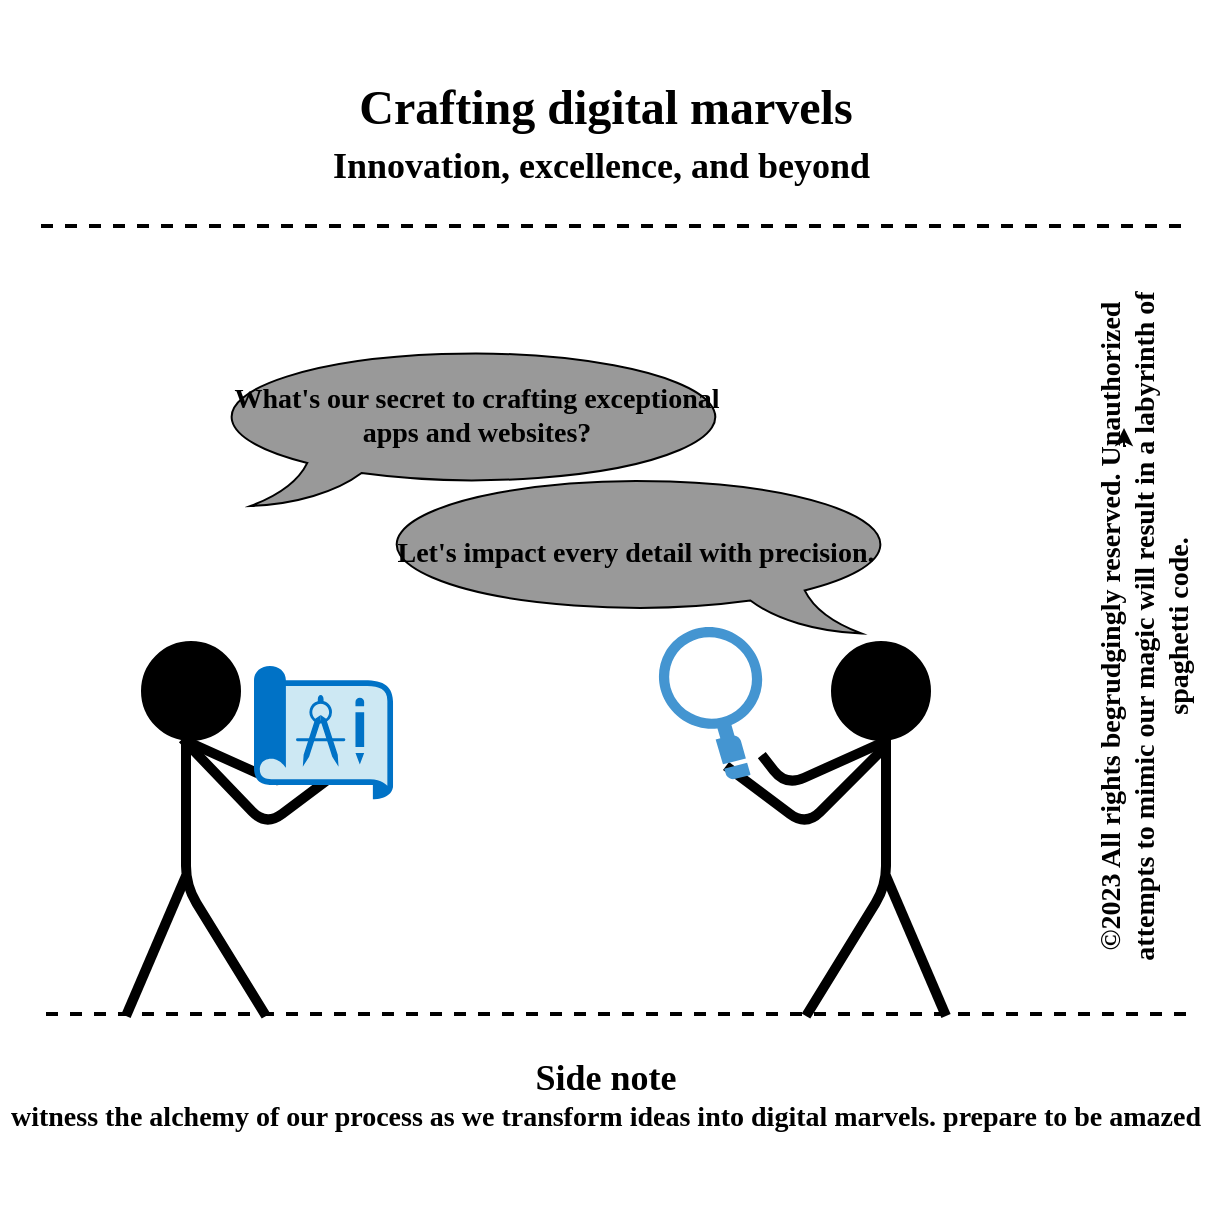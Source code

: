 <mxfile version="21.2.8" type="device">
  <diagram id="dX7Dphyso45SB9-RoEhv" name="Page-1">
    <mxGraphModel dx="1418" dy="828" grid="1" gridSize="10" guides="1" tooltips="1" connect="1" arrows="1" fold="1" page="1" pageScale="1" pageWidth="827" pageHeight="1169" math="0" shadow="0">
      <root>
        <mxCell id="0" />
        <mxCell id="1" parent="0" />
        <mxCell id="nfxZPmU7g6QgWNAvG-ER-2" value="" style="whiteSpace=wrap;html=1;aspect=fixed;strokeWidth=5;fontFamily=xkcd;fillColor=#FFFFFF;strokeColor=#FFFFFF;" parent="1" vertex="1">
          <mxGeometry x="210" y="80" width="600" height="600" as="geometry" />
        </mxCell>
        <mxCell id="8b6ggLF4gSHIukh4vJdm-18" value="&lt;font&gt;&lt;font color=&quot;#000000&quot;&gt;&lt;span style=&quot;font-size: 24px;&quot;&gt;&lt;b&gt;Crafting digital marvels&lt;/b&gt;&lt;/span&gt;&lt;/font&gt;&lt;br&gt;&lt;/font&gt;" style="text;html=1;strokeColor=none;fillColor=none;align=center;verticalAlign=middle;whiteSpace=wrap;rounded=0;fontFamily=xkcd;" parent="1" vertex="1">
          <mxGeometry x="225" y="120" width="570" height="22" as="geometry" />
        </mxCell>
        <mxCell id="8b6ggLF4gSHIukh4vJdm-24" value="&lt;font&gt;&lt;font color=&quot;#000000&quot;&gt;&lt;span style=&quot;font-size: 18px;&quot;&gt;&lt;b&gt;Innovation, excellence, and beyond&amp;nbsp;&lt;/b&gt;&lt;/span&gt;&lt;/font&gt;&lt;br&gt;&lt;/font&gt;" style="text;html=1;strokeColor=none;fillColor=none;align=center;verticalAlign=middle;whiteSpace=wrap;rounded=0;fontFamily=xkcd;" parent="1" vertex="1">
          <mxGeometry x="210" y="150" width="600" height="20" as="geometry" />
        </mxCell>
        <mxCell id="8b6ggLF4gSHIukh4vJdm-30" value="" style="endArrow=none;dashed=1;html=1;strokeWidth=2;strokeColor=#000000;" parent="1" edge="1">
          <mxGeometry width="50" height="50" relative="1" as="geometry">
            <mxPoint x="797.5" y="190" as="sourcePoint" />
            <mxPoint x="222.5" y="190" as="targetPoint" />
          </mxGeometry>
        </mxCell>
        <mxCell id="k-dpR7HA_-HZ3Fbqk2lw-16" value="" style="endArrow=none;dashed=1;html=1;strokeWidth=2;strokeColor=#000000;" parent="1" edge="1">
          <mxGeometry width="50" height="50" relative="1" as="geometry">
            <mxPoint x="800" y="584" as="sourcePoint" />
            <mxPoint x="225" y="584" as="targetPoint" />
          </mxGeometry>
        </mxCell>
        <mxCell id="k-dpR7HA_-HZ3Fbqk2lw-17" value="&lt;font style=&quot;&quot;&gt;&lt;font style=&quot;&quot; color=&quot;#000000&quot;&gt;&lt;b style=&quot;&quot;&gt;&lt;span style=&quot;font-size: 18px;&quot;&gt;Side note&lt;/span&gt;&lt;br&gt;&lt;/b&gt;&lt;/font&gt;&lt;b&gt;&lt;font style=&quot;font-size: 14px;&quot; color=&quot;#000000&quot;&gt;witness the alchemy of our process as we transform ideas into digital marvels. prepare to be amazed&lt;/font&gt;&lt;/b&gt;&lt;br&gt;&lt;/font&gt;" style="text;html=1;strokeColor=none;fillColor=none;align=center;verticalAlign=middle;whiteSpace=wrap;rounded=0;fontFamily=xkcd;" parent="1" vertex="1">
          <mxGeometry x="210" y="585" width="600" height="80" as="geometry" />
        </mxCell>
        <mxCell id="euaHSMH8fYii958cPEId-22" style="edgeStyle=orthogonalEdgeStyle;rounded=0;orthogonalLoop=1;jettySize=auto;html=1;exitX=0.5;exitY=1;exitDx=0;exitDy=0;strokeWidth=2;" parent="1" edge="1">
          <mxGeometry relative="1" as="geometry">
            <mxPoint x="661" y="451" as="sourcePoint" />
            <mxPoint x="661" y="451" as="targetPoint" />
          </mxGeometry>
        </mxCell>
        <mxCell id="pKVuHFSoDqtFi99w7tCS-15" value="&lt;font style=&quot;&quot;&gt;&lt;b&gt;&lt;font color=&quot;#000000&quot; style=&quot;font-size: 14px;&quot;&gt;©2023 All rights begrudgingly reserved. Unauthorized attempts to mimic our magic will result in a labyrinth of spaghetti code.&lt;/font&gt;&lt;/b&gt;&lt;br&gt;&lt;/font&gt;" style="text;html=1;strokeColor=none;fillColor=none;align=center;verticalAlign=middle;whiteSpace=wrap;rounded=0;rotation=-90;fontFamily=xkcd;" parent="1" vertex="1">
          <mxGeometry x="600" y="380" width="360" height="20" as="geometry" />
        </mxCell>
        <mxCell id="ESBs4Za4Zb-xoG1EwR6T-1" style="edgeStyle=orthogonalEdgeStyle;rounded=0;orthogonalLoop=1;jettySize=auto;html=1;exitX=0.75;exitY=0;exitDx=0;exitDy=0;entryX=0.775;entryY=-0.05;entryDx=0;entryDy=0;entryPerimeter=0;" edge="1" parent="1" source="pKVuHFSoDqtFi99w7tCS-15" target="pKVuHFSoDqtFi99w7tCS-15">
          <mxGeometry relative="1" as="geometry" />
        </mxCell>
        <mxCell id="ESBs4Za4Zb-xoG1EwR6T-2" value="" style="group" vertex="1" connectable="0" parent="1">
          <mxGeometry x="260" y="400" width="90" height="185" as="geometry" />
        </mxCell>
        <mxCell id="_axvJHcLCZw86LOWZs9C-13" value="" style="endArrow=none;html=1;strokeColor=#000000;strokeWidth=5;" parent="ESBs4Za4Zb-xoG1EwR6T-2" edge="1">
          <mxGeometry width="50" height="50" relative="1" as="geometry">
            <mxPoint x="90" y="30" as="sourcePoint" />
            <mxPoint x="40" y="47.5" as="targetPoint" />
            <Array as="points">
              <mxPoint x="90" y="70" />
            </Array>
          </mxGeometry>
        </mxCell>
        <mxCell id="_axvJHcLCZw86LOWZs9C-15" value="" style="endArrow=none;html=1;strokeColor=#000000;strokeWidth=5;" parent="ESBs4Za4Zb-xoG1EwR6T-2" edge="1">
          <mxGeometry width="50" height="50" relative="1" as="geometry">
            <mxPoint x="40" y="115" as="sourcePoint" />
            <mxPoint x="10" y="185" as="targetPoint" />
          </mxGeometry>
        </mxCell>
        <mxCell id="_axvJHcLCZw86LOWZs9C-16" value="" style="endArrow=none;html=1;strokeColor=#000000;strokeWidth=5;entryX=0.406;entryY=1.032;entryDx=0;entryDy=0;entryPerimeter=0;" parent="ESBs4Za4Zb-xoG1EwR6T-2" target="_axvJHcLCZw86LOWZs9C-12" edge="1">
          <mxGeometry width="50" height="50" relative="1" as="geometry">
            <mxPoint x="120" y="60" as="sourcePoint" />
            <mxPoint x="100" y="40" as="targetPoint" />
            <Array as="points">
              <mxPoint x="80" y="90" />
            </Array>
          </mxGeometry>
        </mxCell>
        <mxCell id="_axvJHcLCZw86LOWZs9C-12" value="" style="ellipse;whiteSpace=wrap;html=1;aspect=fixed;strokeColor=#000000;strokeWidth=5;fillColor=#000000;" parent="ESBs4Za4Zb-xoG1EwR6T-2" vertex="1">
          <mxGeometry x="20" width="45" height="45" as="geometry" />
        </mxCell>
        <mxCell id="_axvJHcLCZw86LOWZs9C-14" value="" style="endArrow=none;html=1;strokeColor=#000000;strokeWidth=5;" parent="ESBs4Za4Zb-xoG1EwR6T-2" edge="1">
          <mxGeometry width="50" height="50" relative="1" as="geometry">
            <mxPoint x="40" y="40" as="sourcePoint" />
            <mxPoint x="80" y="185" as="targetPoint" />
            <Array as="points">
              <mxPoint x="40" y="120" />
            </Array>
          </mxGeometry>
        </mxCell>
        <mxCell id="ESBs4Za4Zb-xoG1EwR6T-6" value="" style="image;sketch=0;aspect=fixed;html=1;points=[];align=center;fontSize=12;image=img/lib/mscae/Blueprints.svg;" vertex="1" parent="1">
          <mxGeometry x="334" y="410" width="69.58" height="66.8" as="geometry" />
        </mxCell>
        <mxCell id="ESBs4Za4Zb-xoG1EwR6T-7" value="" style="group;flipH=1;" vertex="1" connectable="0" parent="1">
          <mxGeometry x="600" y="400" width="90" height="185" as="geometry" />
        </mxCell>
        <mxCell id="ESBs4Za4Zb-xoG1EwR6T-8" value="" style="endArrow=none;html=1;strokeColor=#000000;strokeWidth=5;" edge="1" parent="ESBs4Za4Zb-xoG1EwR6T-7" source="ESBs4Za4Zb-xoG1EwR6T-13">
          <mxGeometry width="50" height="50" relative="1" as="geometry">
            <mxPoint y="30" as="sourcePoint" />
            <mxPoint x="50" y="47.5" as="targetPoint" />
            <Array as="points">
              <mxPoint y="70" />
            </Array>
          </mxGeometry>
        </mxCell>
        <mxCell id="ESBs4Za4Zb-xoG1EwR6T-9" value="" style="endArrow=none;html=1;strokeColor=#000000;strokeWidth=5;" edge="1" parent="ESBs4Za4Zb-xoG1EwR6T-7">
          <mxGeometry width="50" height="50" relative="1" as="geometry">
            <mxPoint x="50" y="115" as="sourcePoint" />
            <mxPoint x="80" y="185" as="targetPoint" />
          </mxGeometry>
        </mxCell>
        <mxCell id="ESBs4Za4Zb-xoG1EwR6T-10" value="" style="endArrow=none;html=1;strokeColor=#000000;strokeWidth=5;" edge="1" parent="ESBs4Za4Zb-xoG1EwR6T-7">
          <mxGeometry width="50" height="50" relative="1" as="geometry">
            <mxPoint x="-30" y="60" as="sourcePoint" />
            <mxPoint x="50" y="50" as="targetPoint" />
            <Array as="points">
              <mxPoint x="10" y="90" />
            </Array>
          </mxGeometry>
        </mxCell>
        <mxCell id="ESBs4Za4Zb-xoG1EwR6T-11" value="" style="ellipse;whiteSpace=wrap;html=1;aspect=fixed;strokeColor=#000000;strokeWidth=5;fillColor=#000000;" vertex="1" parent="ESBs4Za4Zb-xoG1EwR6T-7">
          <mxGeometry x="25" width="45" height="45" as="geometry" />
        </mxCell>
        <mxCell id="ESBs4Za4Zb-xoG1EwR6T-12" value="" style="endArrow=none;html=1;strokeColor=#000000;strokeWidth=5;" edge="1" parent="ESBs4Za4Zb-xoG1EwR6T-7">
          <mxGeometry width="50" height="50" relative="1" as="geometry">
            <mxPoint x="50" y="40" as="sourcePoint" />
            <mxPoint x="10" y="185" as="targetPoint" />
            <Array as="points">
              <mxPoint x="50" y="120" />
            </Array>
          </mxGeometry>
        </mxCell>
        <mxCell id="ESBs4Za4Zb-xoG1EwR6T-13" value="" style="shadow=0;dashed=0;html=1;strokeColor=none;fillColor=#4495D1;labelPosition=center;verticalLabelPosition=bottom;verticalAlign=top;align=center;outlineConnect=0;shape=mxgraph.veeam.magnifying_glass;pointerEvents=1;rotation=30;" vertex="1" parent="1">
          <mxGeometry x="531.68" y="393.75" width="67.5" height="64.4" as="geometry" />
        </mxCell>
        <mxCell id="ESBs4Za4Zb-xoG1EwR6T-14" value="&lt;font style=&quot;font-size: 14px;&quot; face=&quot;Comic Sans MS&quot;&gt;&lt;b&gt;What&#39;s our secret to crafting exceptional apps and websites?&lt;/b&gt;&lt;/font&gt;" style="whiteSpace=wrap;html=1;shape=mxgraph.basic.oval_callout;fillColor=#999999;spacingLeft=11;spacingRight=10;spacingBottom=11;strokeColor=#000000;" vertex="1" parent="1">
          <mxGeometry x="310" y="250" width="270" height="80" as="geometry" />
        </mxCell>
        <mxCell id="ESBs4Za4Zb-xoG1EwR6T-15" value="&lt;font style=&quot;font-size: 14px;&quot; face=&quot;Comic Sans MS&quot;&gt;&lt;b&gt;Let&#39;s impact every detail with precision.&lt;/b&gt;&lt;/font&gt;" style="whiteSpace=wrap;html=1;shape=mxgraph.basic.oval_callout;flipH=1;strokeColor=#000000;fillColor=#999999;" vertex="1" parent="1">
          <mxGeometry x="390" y="313.75" width="270" height="80" as="geometry" />
        </mxCell>
      </root>
    </mxGraphModel>
  </diagram>
</mxfile>
